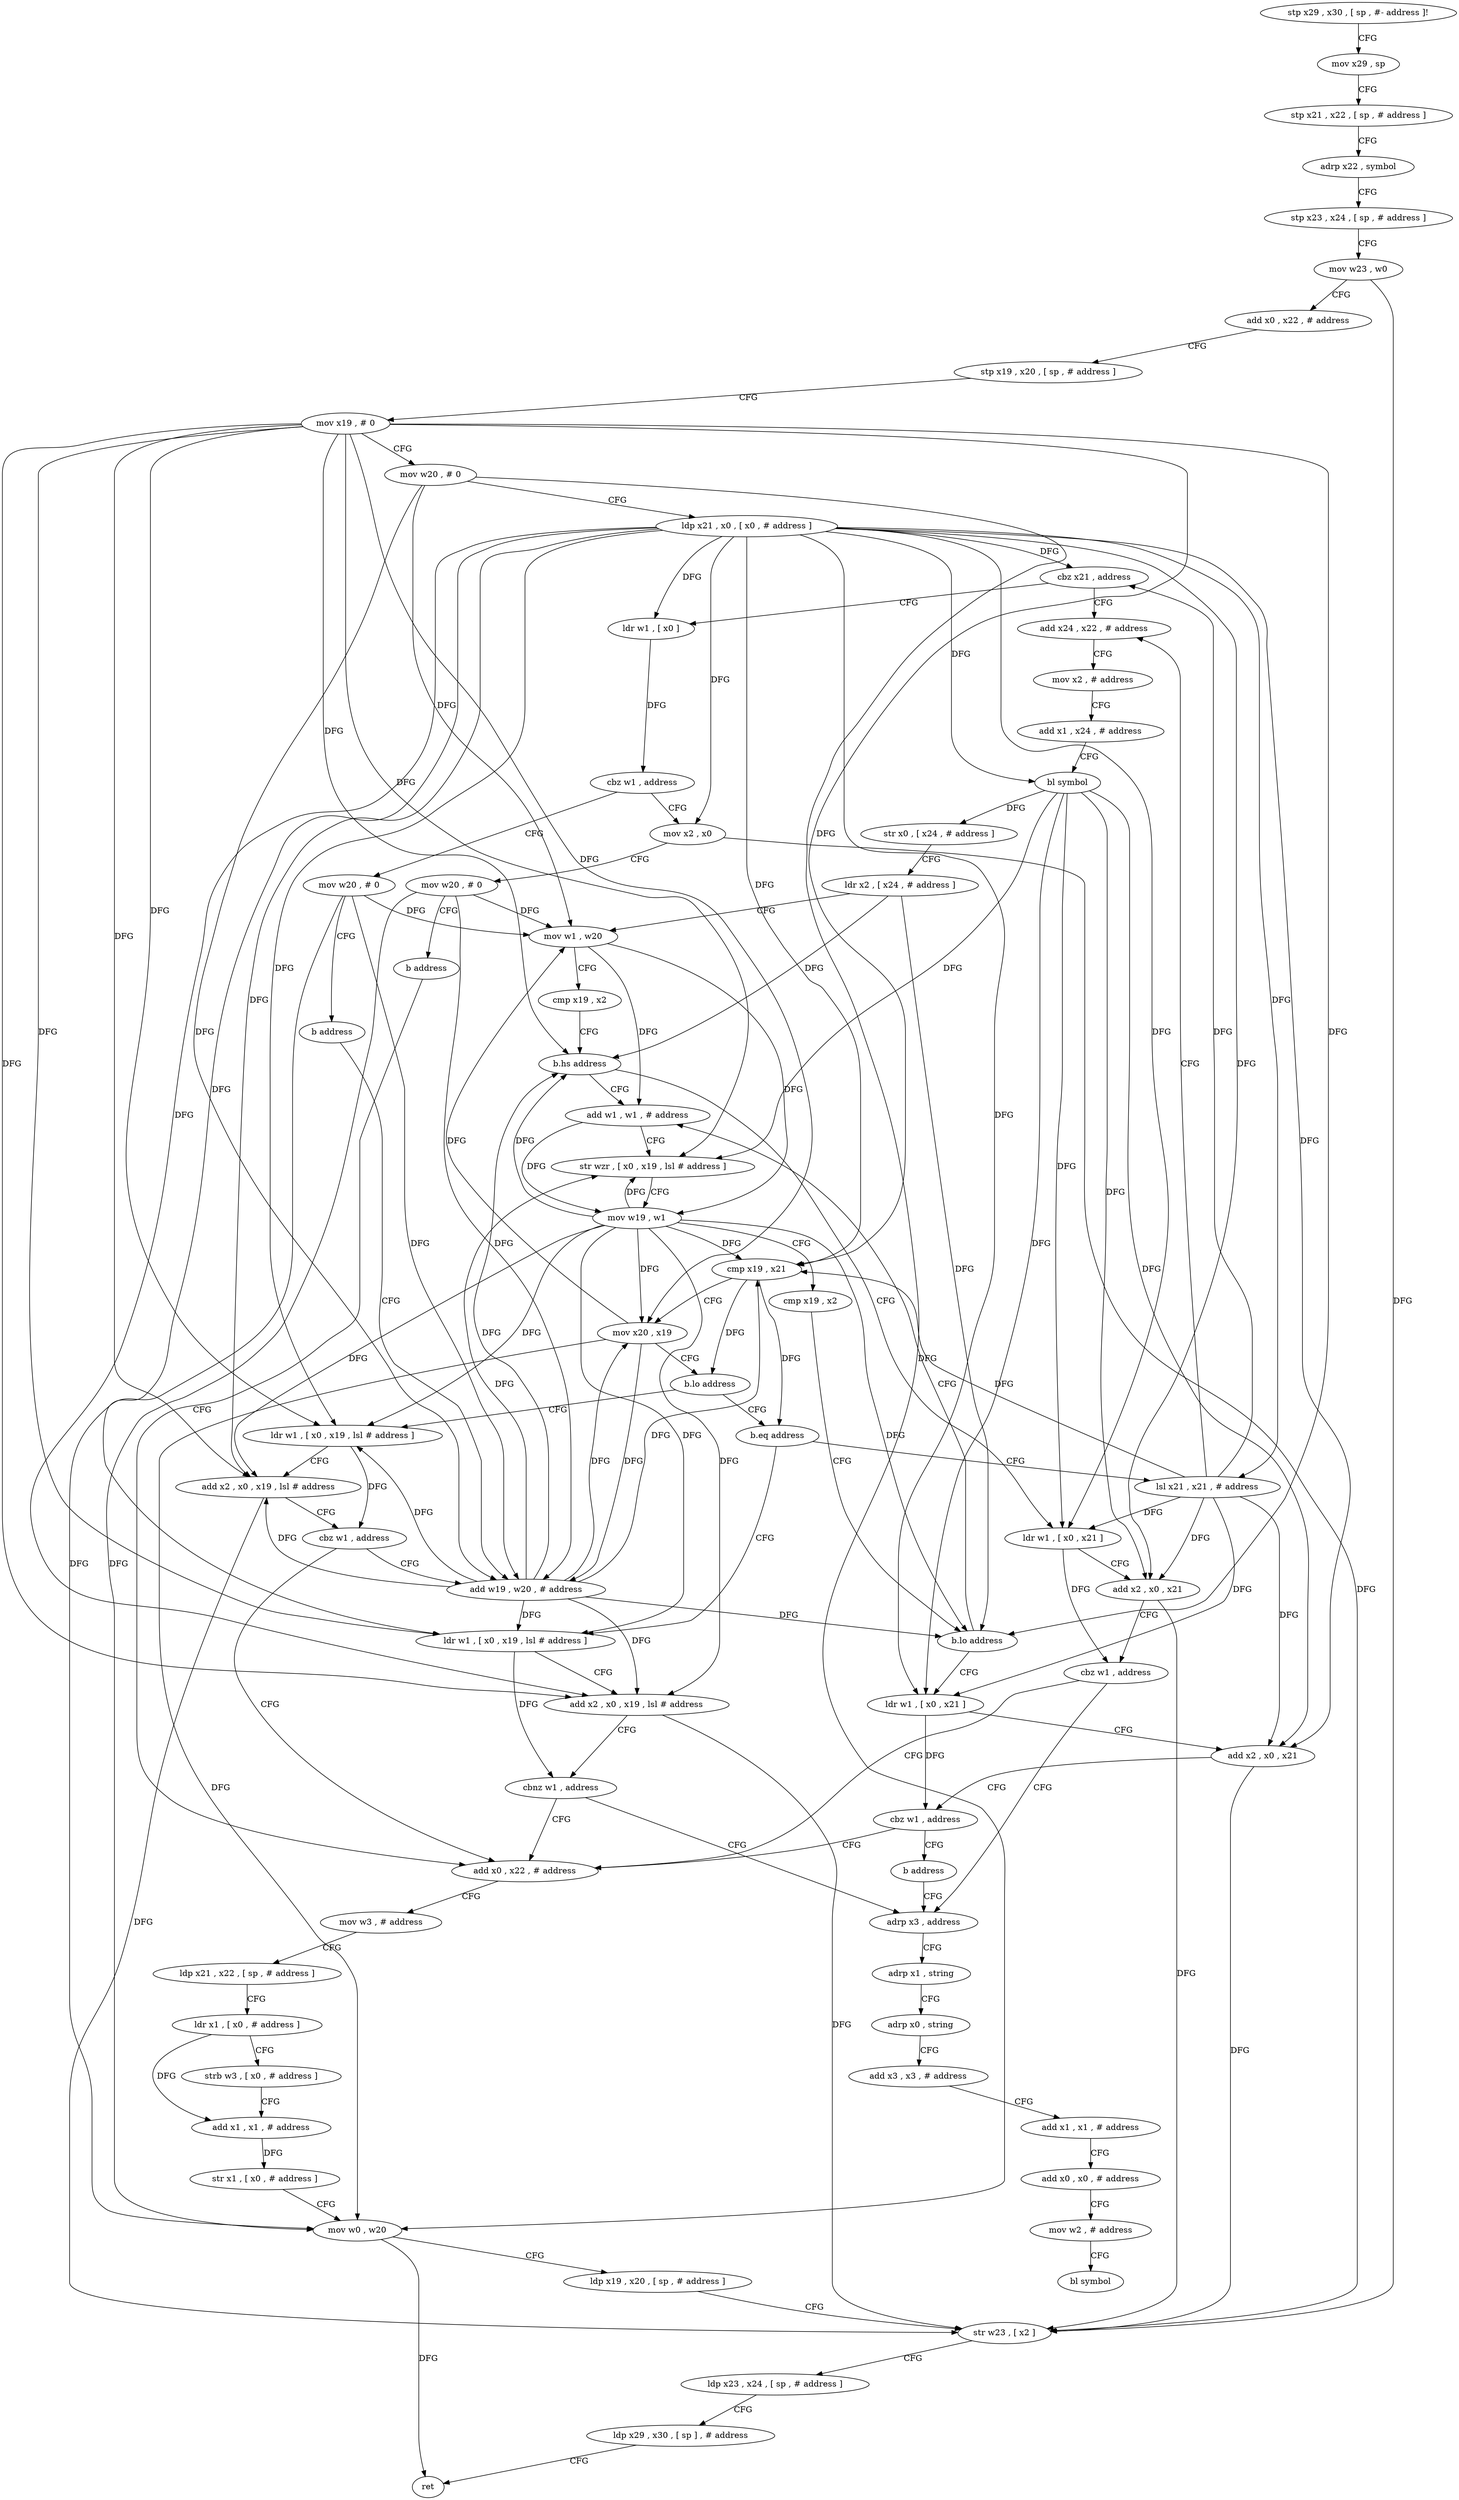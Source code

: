 digraph "func" {
"4207528" [label = "stp x29 , x30 , [ sp , #- address ]!" ]
"4207532" [label = "mov x29 , sp" ]
"4207536" [label = "stp x21 , x22 , [ sp , # address ]" ]
"4207540" [label = "adrp x22 , symbol" ]
"4207544" [label = "stp x23 , x24 , [ sp , # address ]" ]
"4207548" [label = "mov w23 , w0" ]
"4207552" [label = "add x0 , x22 , # address" ]
"4207556" [label = "stp x19 , x20 , [ sp , # address ]" ]
"4207560" [label = "mov x19 , # 0" ]
"4207564" [label = "mov w20 , # 0" ]
"4207568" [label = "ldp x21 , x0 , [ x0 , # address ]" ]
"4207572" [label = "cbz x21 , address" ]
"4207692" [label = "add x24 , x22 , # address" ]
"4207576" [label = "ldr w1 , [ x0 ]" ]
"4207696" [label = "mov x2 , # address" ]
"4207700" [label = "add x1 , x24 , # address" ]
"4207704" [label = "bl symbol" ]
"4207708" [label = "str x0 , [ x24 , # address ]" ]
"4207712" [label = "ldr x2 , [ x24 , # address ]" ]
"4207716" [label = "mov w1 , w20" ]
"4207720" [label = "cmp x19 , x2" ]
"4207724" [label = "b.hs address" ]
"4207780" [label = "ldr w1 , [ x0 , x21 ]" ]
"4207728" [label = "add w1 , w1 , # address" ]
"4207580" [label = "cbz w1 , address" ]
"4207768" [label = "mov x2 , x0" ]
"4207584" [label = "mov w20 , # 0" ]
"4207784" [label = "add x2 , x0 , x21" ]
"4207788" [label = "cbz w1 , address" ]
"4207636" [label = "add x0 , x22 , # address" ]
"4207792" [label = "adrp x3 , address" ]
"4207732" [label = "str wzr , [ x0 , x19 , lsl # address ]" ]
"4207736" [label = "mov w19 , w1" ]
"4207740" [label = "cmp x19 , x2" ]
"4207744" [label = "b.lo address" ]
"4207748" [label = "ldr w1 , [ x0 , x21 ]" ]
"4207772" [label = "mov w20 , # 0" ]
"4207776" [label = "b address" ]
"4207588" [label = "b address" ]
"4207604" [label = "add w19 , w20 , # address" ]
"4207640" [label = "mov w3 , # address" ]
"4207644" [label = "ldp x21 , x22 , [ sp , # address ]" ]
"4207648" [label = "ldr x1 , [ x0 , # address ]" ]
"4207652" [label = "strb w3 , [ x0 , # address ]" ]
"4207656" [label = "add x1 , x1 , # address" ]
"4207660" [label = "str x1 , [ x0 , # address ]" ]
"4207664" [label = "mov w0 , w20" ]
"4207668" [label = "ldp x19 , x20 , [ sp , # address ]" ]
"4207672" [label = "str w23 , [ x2 ]" ]
"4207676" [label = "ldp x23 , x24 , [ sp , # address ]" ]
"4207680" [label = "ldp x29 , x30 , [ sp ] , # address" ]
"4207684" [label = "ret" ]
"4207796" [label = "adrp x1 , string" ]
"4207800" [label = "adrp x0 , string" ]
"4207804" [label = "add x3 , x3 , # address" ]
"4207808" [label = "add x1 , x1 , # address" ]
"4207812" [label = "add x0 , x0 , # address" ]
"4207816" [label = "mov w2 , # address" ]
"4207820" [label = "bl symbol" ]
"4207752" [label = "add x2 , x0 , x21" ]
"4207756" [label = "cbz w1 , address" ]
"4207760" [label = "b address" ]
"4207608" [label = "cmp x19 , x21" ]
"4207612" [label = "mov x20 , x19" ]
"4207616" [label = "b.lo address" ]
"4207592" [label = "ldr w1 , [ x0 , x19 , lsl # address ]" ]
"4207620" [label = "b.eq address" ]
"4207596" [label = "add x2 , x0 , x19 , lsl # address" ]
"4207600" [label = "cbz w1 , address" ]
"4207688" [label = "lsl x21 , x21 , # address" ]
"4207624" [label = "ldr w1 , [ x0 , x19 , lsl # address ]" ]
"4207628" [label = "add x2 , x0 , x19 , lsl # address" ]
"4207632" [label = "cbnz w1 , address" ]
"4207528" -> "4207532" [ label = "CFG" ]
"4207532" -> "4207536" [ label = "CFG" ]
"4207536" -> "4207540" [ label = "CFG" ]
"4207540" -> "4207544" [ label = "CFG" ]
"4207544" -> "4207548" [ label = "CFG" ]
"4207548" -> "4207552" [ label = "CFG" ]
"4207548" -> "4207672" [ label = "DFG" ]
"4207552" -> "4207556" [ label = "CFG" ]
"4207556" -> "4207560" [ label = "CFG" ]
"4207560" -> "4207564" [ label = "CFG" ]
"4207560" -> "4207724" [ label = "DFG" ]
"4207560" -> "4207732" [ label = "DFG" ]
"4207560" -> "4207744" [ label = "DFG" ]
"4207560" -> "4207608" [ label = "DFG" ]
"4207560" -> "4207612" [ label = "DFG" ]
"4207560" -> "4207592" [ label = "DFG" ]
"4207560" -> "4207596" [ label = "DFG" ]
"4207560" -> "4207624" [ label = "DFG" ]
"4207560" -> "4207628" [ label = "DFG" ]
"4207564" -> "4207568" [ label = "CFG" ]
"4207564" -> "4207716" [ label = "DFG" ]
"4207564" -> "4207664" [ label = "DFG" ]
"4207564" -> "4207604" [ label = "DFG" ]
"4207568" -> "4207572" [ label = "DFG" ]
"4207568" -> "4207780" [ label = "DFG" ]
"4207568" -> "4207784" [ label = "DFG" ]
"4207568" -> "4207748" [ label = "DFG" ]
"4207568" -> "4207752" [ label = "DFG" ]
"4207568" -> "4207608" [ label = "DFG" ]
"4207568" -> "4207688" [ label = "DFG" ]
"4207568" -> "4207704" [ label = "DFG" ]
"4207568" -> "4207576" [ label = "DFG" ]
"4207568" -> "4207768" [ label = "DFG" ]
"4207568" -> "4207592" [ label = "DFG" ]
"4207568" -> "4207596" [ label = "DFG" ]
"4207568" -> "4207624" [ label = "DFG" ]
"4207568" -> "4207628" [ label = "DFG" ]
"4207572" -> "4207692" [ label = "CFG" ]
"4207572" -> "4207576" [ label = "CFG" ]
"4207692" -> "4207696" [ label = "CFG" ]
"4207576" -> "4207580" [ label = "DFG" ]
"4207696" -> "4207700" [ label = "CFG" ]
"4207700" -> "4207704" [ label = "CFG" ]
"4207704" -> "4207708" [ label = "DFG" ]
"4207704" -> "4207780" [ label = "DFG" ]
"4207704" -> "4207784" [ label = "DFG" ]
"4207704" -> "4207732" [ label = "DFG" ]
"4207704" -> "4207748" [ label = "DFG" ]
"4207704" -> "4207752" [ label = "DFG" ]
"4207708" -> "4207712" [ label = "CFG" ]
"4207712" -> "4207716" [ label = "CFG" ]
"4207712" -> "4207724" [ label = "DFG" ]
"4207712" -> "4207744" [ label = "DFG" ]
"4207716" -> "4207720" [ label = "CFG" ]
"4207716" -> "4207728" [ label = "DFG" ]
"4207716" -> "4207736" [ label = "DFG" ]
"4207720" -> "4207724" [ label = "CFG" ]
"4207724" -> "4207780" [ label = "CFG" ]
"4207724" -> "4207728" [ label = "CFG" ]
"4207780" -> "4207784" [ label = "CFG" ]
"4207780" -> "4207788" [ label = "DFG" ]
"4207728" -> "4207732" [ label = "CFG" ]
"4207728" -> "4207736" [ label = "DFG" ]
"4207580" -> "4207768" [ label = "CFG" ]
"4207580" -> "4207584" [ label = "CFG" ]
"4207768" -> "4207772" [ label = "CFG" ]
"4207768" -> "4207672" [ label = "DFG" ]
"4207584" -> "4207588" [ label = "CFG" ]
"4207584" -> "4207716" [ label = "DFG" ]
"4207584" -> "4207664" [ label = "DFG" ]
"4207584" -> "4207604" [ label = "DFG" ]
"4207784" -> "4207788" [ label = "CFG" ]
"4207784" -> "4207672" [ label = "DFG" ]
"4207788" -> "4207636" [ label = "CFG" ]
"4207788" -> "4207792" [ label = "CFG" ]
"4207636" -> "4207640" [ label = "CFG" ]
"4207792" -> "4207796" [ label = "CFG" ]
"4207732" -> "4207736" [ label = "CFG" ]
"4207736" -> "4207740" [ label = "CFG" ]
"4207736" -> "4207732" [ label = "DFG" ]
"4207736" -> "4207724" [ label = "DFG" ]
"4207736" -> "4207744" [ label = "DFG" ]
"4207736" -> "4207608" [ label = "DFG" ]
"4207736" -> "4207612" [ label = "DFG" ]
"4207736" -> "4207592" [ label = "DFG" ]
"4207736" -> "4207596" [ label = "DFG" ]
"4207736" -> "4207624" [ label = "DFG" ]
"4207736" -> "4207628" [ label = "DFG" ]
"4207740" -> "4207744" [ label = "CFG" ]
"4207744" -> "4207728" [ label = "CFG" ]
"4207744" -> "4207748" [ label = "CFG" ]
"4207748" -> "4207752" [ label = "CFG" ]
"4207748" -> "4207756" [ label = "DFG" ]
"4207772" -> "4207776" [ label = "CFG" ]
"4207772" -> "4207716" [ label = "DFG" ]
"4207772" -> "4207664" [ label = "DFG" ]
"4207772" -> "4207604" [ label = "DFG" ]
"4207776" -> "4207636" [ label = "CFG" ]
"4207588" -> "4207604" [ label = "CFG" ]
"4207604" -> "4207608" [ label = "DFG" ]
"4207604" -> "4207732" [ label = "DFG" ]
"4207604" -> "4207724" [ label = "DFG" ]
"4207604" -> "4207744" [ label = "DFG" ]
"4207604" -> "4207612" [ label = "DFG" ]
"4207604" -> "4207592" [ label = "DFG" ]
"4207604" -> "4207596" [ label = "DFG" ]
"4207604" -> "4207624" [ label = "DFG" ]
"4207604" -> "4207628" [ label = "DFG" ]
"4207640" -> "4207644" [ label = "CFG" ]
"4207644" -> "4207648" [ label = "CFG" ]
"4207648" -> "4207652" [ label = "CFG" ]
"4207648" -> "4207656" [ label = "DFG" ]
"4207652" -> "4207656" [ label = "CFG" ]
"4207656" -> "4207660" [ label = "DFG" ]
"4207660" -> "4207664" [ label = "CFG" ]
"4207664" -> "4207668" [ label = "CFG" ]
"4207664" -> "4207684" [ label = "DFG" ]
"4207668" -> "4207672" [ label = "CFG" ]
"4207672" -> "4207676" [ label = "CFG" ]
"4207676" -> "4207680" [ label = "CFG" ]
"4207680" -> "4207684" [ label = "CFG" ]
"4207796" -> "4207800" [ label = "CFG" ]
"4207800" -> "4207804" [ label = "CFG" ]
"4207804" -> "4207808" [ label = "CFG" ]
"4207808" -> "4207812" [ label = "CFG" ]
"4207812" -> "4207816" [ label = "CFG" ]
"4207816" -> "4207820" [ label = "CFG" ]
"4207752" -> "4207756" [ label = "CFG" ]
"4207752" -> "4207672" [ label = "DFG" ]
"4207756" -> "4207636" [ label = "CFG" ]
"4207756" -> "4207760" [ label = "CFG" ]
"4207760" -> "4207792" [ label = "CFG" ]
"4207608" -> "4207612" [ label = "CFG" ]
"4207608" -> "4207616" [ label = "DFG" ]
"4207608" -> "4207620" [ label = "DFG" ]
"4207612" -> "4207616" [ label = "CFG" ]
"4207612" -> "4207716" [ label = "DFG" ]
"4207612" -> "4207664" [ label = "DFG" ]
"4207612" -> "4207604" [ label = "DFG" ]
"4207616" -> "4207592" [ label = "CFG" ]
"4207616" -> "4207620" [ label = "CFG" ]
"4207592" -> "4207596" [ label = "CFG" ]
"4207592" -> "4207600" [ label = "DFG" ]
"4207620" -> "4207688" [ label = "CFG" ]
"4207620" -> "4207624" [ label = "CFG" ]
"4207596" -> "4207600" [ label = "CFG" ]
"4207596" -> "4207672" [ label = "DFG" ]
"4207600" -> "4207636" [ label = "CFG" ]
"4207600" -> "4207604" [ label = "CFG" ]
"4207688" -> "4207692" [ label = "CFG" ]
"4207688" -> "4207572" [ label = "DFG" ]
"4207688" -> "4207780" [ label = "DFG" ]
"4207688" -> "4207784" [ label = "DFG" ]
"4207688" -> "4207748" [ label = "DFG" ]
"4207688" -> "4207752" [ label = "DFG" ]
"4207688" -> "4207608" [ label = "DFG" ]
"4207624" -> "4207628" [ label = "CFG" ]
"4207624" -> "4207632" [ label = "DFG" ]
"4207628" -> "4207632" [ label = "CFG" ]
"4207628" -> "4207672" [ label = "DFG" ]
"4207632" -> "4207792" [ label = "CFG" ]
"4207632" -> "4207636" [ label = "CFG" ]
}
